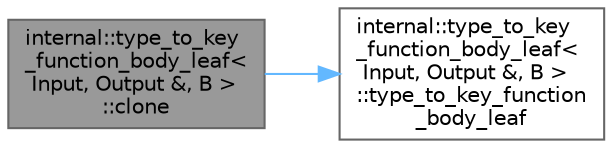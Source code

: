 digraph "internal::type_to_key_function_body_leaf&lt; Input, Output &amp;, B &gt;::clone"
{
 // LATEX_PDF_SIZE
  bgcolor="transparent";
  edge [fontname=Helvetica,fontsize=10,labelfontname=Helvetica,labelfontsize=10];
  node [fontname=Helvetica,fontsize=10,shape=box,height=0.2,width=0.4];
  rankdir="LR";
  Node1 [id="Node000001",label="internal::type_to_key\l_function_body_leaf\<\l Input, Output &, B \>\l::clone",height=0.2,width=0.4,color="gray40", fillcolor="grey60", style="filled", fontcolor="black",tooltip=" "];
  Node1 -> Node2 [id="edge1_Node000001_Node000002",color="steelblue1",style="solid",tooltip=" "];
  Node2 [id="Node000002",label="internal::type_to_key\l_function_body_leaf\<\l Input, Output &, B \>\l::type_to_key_function\l_body_leaf",height=0.2,width=0.4,color="grey40", fillcolor="white", style="filled",URL="$classinternal_1_1type__to__key__function__body__leaf_3_01_input_00_01_output_01_6_00_01_b_01_4.html#a04ccdc46aadb940c6e3c4e75eff82be6",tooltip=" "];
}
